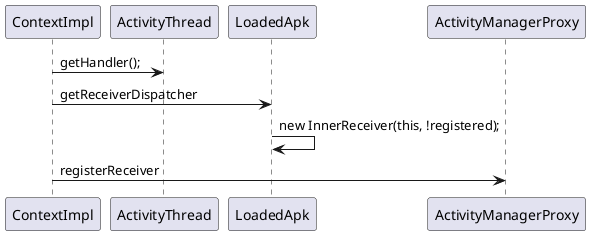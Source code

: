 @startuml

ContextImpl -> ActivityThread:getHandler();
ContextImpl -> LoadedApk:getReceiverDispatcher
LoadedApk -> LoadedApk: new InnerReceiver(this, !registered);
ContextImpl -> ActivityManagerProxy:registerReceiver






@enduml